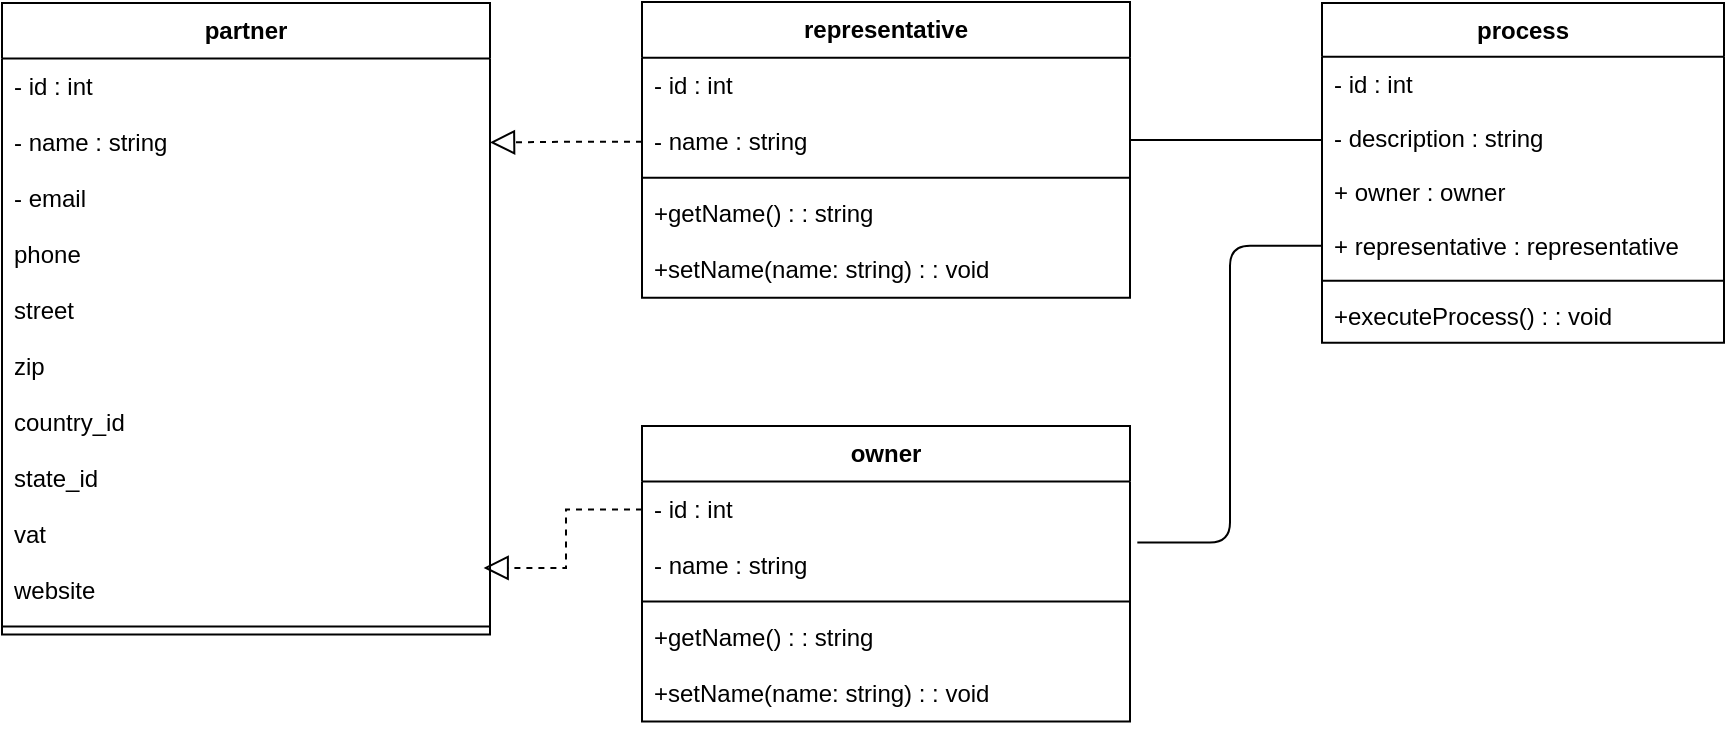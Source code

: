 <mxfile version="24.7.17">
  <diagram name="Página-1" id="z8ZqZKeRkL3LMEg_qemt">
    <mxGraphModel dx="714" dy="422" grid="1" gridSize="10" guides="1" tooltips="1" connect="1" arrows="1" fold="1" page="1" pageScale="1" pageWidth="827" pageHeight="1169" math="0" shadow="0">
      <root>
        <mxCell id="0" />
        <mxCell id="1" parent="0" />
        <mxCell id="2" value="representative" style="swimlane;fontStyle=1;align=center;verticalAlign=top;childLayout=stackLayout;horizontal=1;startSize=27.8;horizontalStack=0;resizeParent=1;resizeParentMax=0;resizeLast=0;collapsible=0;marginBottom=0;" parent="1" vertex="1">
          <mxGeometry x="350" y="238.05" width="244" height="147.8" as="geometry" />
        </mxCell>
        <mxCell id="3" value="- id : int" style="text;strokeColor=none;fillColor=none;align=left;verticalAlign=top;spacingLeft=4;spacingRight=4;overflow=hidden;rotatable=0;points=[[0,0.5],[1,0.5]];portConstraint=eastwest;" parent="2" vertex="1">
          <mxGeometry y="27.8" width="244" height="28" as="geometry" />
        </mxCell>
        <mxCell id="4" value="- name : string" style="text;strokeColor=none;fillColor=none;align=left;verticalAlign=top;spacingLeft=4;spacingRight=4;overflow=hidden;rotatable=0;points=[[0,0.5],[1,0.5]];portConstraint=eastwest;" parent="2" vertex="1">
          <mxGeometry y="55.8" width="244" height="28" as="geometry" />
        </mxCell>
        <mxCell id="5" style="line;strokeWidth=1;fillColor=none;align=left;verticalAlign=middle;spacingTop=-1;spacingLeft=3;spacingRight=3;rotatable=0;labelPosition=right;points=[];portConstraint=eastwest;strokeColor=inherit;" parent="2" vertex="1">
          <mxGeometry y="83.8" width="244" height="8" as="geometry" />
        </mxCell>
        <mxCell id="6" value="+getName() : : string" style="text;strokeColor=none;fillColor=none;align=left;verticalAlign=top;spacingLeft=4;spacingRight=4;overflow=hidden;rotatable=0;points=[[0,0.5],[1,0.5]];portConstraint=eastwest;" parent="2" vertex="1">
          <mxGeometry y="91.8" width="244" height="28" as="geometry" />
        </mxCell>
        <mxCell id="7" value="+setName(name: string) : : void" style="text;strokeColor=none;fillColor=none;align=left;verticalAlign=top;spacingLeft=4;spacingRight=4;overflow=hidden;rotatable=0;points=[[0,0.5],[1,0.5]];portConstraint=eastwest;" parent="2" vertex="1">
          <mxGeometry y="119.8" width="244" height="28" as="geometry" />
        </mxCell>
        <mxCell id="8" value="owner" style="swimlane;fontStyle=1;align=center;verticalAlign=top;childLayout=stackLayout;horizontal=1;startSize=27.8;horizontalStack=0;resizeParent=1;resizeParentMax=0;resizeLast=0;collapsible=0;marginBottom=0;" parent="1" vertex="1">
          <mxGeometry x="350" y="450.0" width="244" height="147.8" as="geometry" />
        </mxCell>
        <mxCell id="9" value="- id : int" style="text;strokeColor=none;fillColor=none;align=left;verticalAlign=top;spacingLeft=4;spacingRight=4;overflow=hidden;rotatable=0;points=[[0,0.5],[1,0.5]];portConstraint=eastwest;" parent="8" vertex="1">
          <mxGeometry y="27.8" width="244" height="28" as="geometry" />
        </mxCell>
        <mxCell id="10" value="- name : string" style="text;strokeColor=none;fillColor=none;align=left;verticalAlign=top;spacingLeft=4;spacingRight=4;overflow=hidden;rotatable=0;points=[[0,0.5],[1,0.5]];portConstraint=eastwest;" parent="8" vertex="1">
          <mxGeometry y="55.8" width="244" height="28" as="geometry" />
        </mxCell>
        <mxCell id="11" style="line;strokeWidth=1;fillColor=none;align=left;verticalAlign=middle;spacingTop=-1;spacingLeft=3;spacingRight=3;rotatable=0;labelPosition=right;points=[];portConstraint=eastwest;strokeColor=inherit;" parent="8" vertex="1">
          <mxGeometry y="83.8" width="244" height="8" as="geometry" />
        </mxCell>
        <mxCell id="12" value="+getName() : : string" style="text;strokeColor=none;fillColor=none;align=left;verticalAlign=top;spacingLeft=4;spacingRight=4;overflow=hidden;rotatable=0;points=[[0,0.5],[1,0.5]];portConstraint=eastwest;" parent="8" vertex="1">
          <mxGeometry y="91.8" width="244" height="28" as="geometry" />
        </mxCell>
        <mxCell id="13" value="+setName(name: string) : : void" style="text;strokeColor=none;fillColor=none;align=left;verticalAlign=top;spacingLeft=4;spacingRight=4;overflow=hidden;rotatable=0;points=[[0,0.5],[1,0.5]];portConstraint=eastwest;" parent="8" vertex="1">
          <mxGeometry y="119.8" width="244" height="28" as="geometry" />
        </mxCell>
        <mxCell id="14" value="partner" style="swimlane;fontStyle=1;align=center;verticalAlign=top;childLayout=stackLayout;horizontal=1;startSize=27.8;horizontalStack=0;resizeParent=1;resizeParentMax=0;resizeLast=0;collapsible=0;marginBottom=0;strokeColor=#000000;" parent="1" vertex="1">
          <mxGeometry x="30" y="238.45" width="244" height="315.8" as="geometry" />
        </mxCell>
        <mxCell id="15" value="- id : int" style="text;strokeColor=none;fillColor=none;align=left;verticalAlign=top;spacingLeft=4;spacingRight=4;overflow=hidden;rotatable=0;points=[[0,0.5],[1,0.5]];portConstraint=eastwest;" parent="14" vertex="1">
          <mxGeometry y="27.8" width="244" height="28" as="geometry" />
        </mxCell>
        <mxCell id="16" value="- name : string" style="text;strokeColor=none;fillColor=none;align=left;verticalAlign=top;spacingLeft=4;spacingRight=4;overflow=hidden;rotatable=0;points=[[0,0.5],[1,0.5]];portConstraint=eastwest;" parent="14" vertex="1">
          <mxGeometry y="55.8" width="244" height="28" as="geometry" />
        </mxCell>
        <mxCell id="Yq3_FRMGB36kNzWQiq1j-37" value="- email" style="text;strokeColor=none;fillColor=none;align=left;verticalAlign=top;spacingLeft=4;spacingRight=4;overflow=hidden;rotatable=0;points=[[0,0.5],[1,0.5]];portConstraint=eastwest;" vertex="1" parent="14">
          <mxGeometry y="83.8" width="244" height="28" as="geometry" />
        </mxCell>
        <mxCell id="Yq3_FRMGB36kNzWQiq1j-38" value="phone" style="text;strokeColor=none;fillColor=none;align=left;verticalAlign=top;spacingLeft=4;spacingRight=4;overflow=hidden;rotatable=0;points=[[0,0.5],[1,0.5]];portConstraint=eastwest;" vertex="1" parent="14">
          <mxGeometry y="111.8" width="244" height="28" as="geometry" />
        </mxCell>
        <mxCell id="Yq3_FRMGB36kNzWQiq1j-39" value="street" style="text;strokeColor=none;fillColor=none;align=left;verticalAlign=top;spacingLeft=4;spacingRight=4;overflow=hidden;rotatable=0;points=[[0,0.5],[1,0.5]];portConstraint=eastwest;" vertex="1" parent="14">
          <mxGeometry y="139.8" width="244" height="28" as="geometry" />
        </mxCell>
        <mxCell id="Yq3_FRMGB36kNzWQiq1j-41" value="zip" style="text;strokeColor=none;fillColor=none;align=left;verticalAlign=top;spacingLeft=4;spacingRight=4;overflow=hidden;rotatable=0;points=[[0,0.5],[1,0.5]];portConstraint=eastwest;" vertex="1" parent="14">
          <mxGeometry y="167.8" width="244" height="28" as="geometry" />
        </mxCell>
        <mxCell id="Yq3_FRMGB36kNzWQiq1j-43" value="country_id" style="text;strokeColor=none;fillColor=none;align=left;verticalAlign=top;spacingLeft=4;spacingRight=4;overflow=hidden;rotatable=0;points=[[0,0.5],[1,0.5]];portConstraint=eastwest;" vertex="1" parent="14">
          <mxGeometry y="195.8" width="244" height="28" as="geometry" />
        </mxCell>
        <mxCell id="Yq3_FRMGB36kNzWQiq1j-44" value="state_id " style="text;strokeColor=none;fillColor=none;align=left;verticalAlign=top;spacingLeft=4;spacingRight=4;overflow=hidden;rotatable=0;points=[[0,0.5],[1,0.5]];portConstraint=eastwest;" vertex="1" parent="14">
          <mxGeometry y="223.8" width="244" height="28" as="geometry" />
        </mxCell>
        <mxCell id="Yq3_FRMGB36kNzWQiq1j-42" value="vat" style="text;strokeColor=none;fillColor=none;align=left;verticalAlign=top;spacingLeft=4;spacingRight=4;overflow=hidden;rotatable=0;points=[[0,0.5],[1,0.5]];portConstraint=eastwest;" vertex="1" parent="14">
          <mxGeometry y="251.8" width="244" height="28" as="geometry" />
        </mxCell>
        <mxCell id="Yq3_FRMGB36kNzWQiq1j-40" value="website" style="text;strokeColor=none;fillColor=none;align=left;verticalAlign=top;spacingLeft=4;spacingRight=4;overflow=hidden;rotatable=0;points=[[0,0.5],[1,0.5]];portConstraint=eastwest;" vertex="1" parent="14">
          <mxGeometry y="279.8" width="244" height="28" as="geometry" />
        </mxCell>
        <mxCell id="17" style="line;strokeWidth=1;fillColor=none;align=left;verticalAlign=middle;spacingTop=-1;spacingLeft=3;spacingRight=3;rotatable=0;labelPosition=right;points=[];portConstraint=eastwest;strokeColor=inherit;" parent="14" vertex="1">
          <mxGeometry y="307.8" width="244" height="8" as="geometry" />
        </mxCell>
        <mxCell id="Yq3_FRMGB36kNzWQiq1j-35" value="" style="edgeStyle=elbowEdgeStyle;rounded=0;orthogonalLoop=1;jettySize=auto;html=1;endArrow=none;endFill=0;exitX=0;exitY=0.913;exitDx=0;exitDy=0;exitPerimeter=0;entryX=1;entryY=1.089;entryDx=0;entryDy=0;entryPerimeter=0;elbow=vertical;" edge="1" parent="1" source="21" target="4">
          <mxGeometry relative="1" as="geometry" />
        </mxCell>
        <mxCell id="20" value="process" style="swimlane;fontStyle=1;align=center;verticalAlign=top;childLayout=stackLayout;horizontal=1;startSize=26.9;horizontalStack=0;resizeParent=1;resizeParentMax=0;resizeLast=0;collapsible=0;marginBottom=0;" parent="1" vertex="1">
          <mxGeometry x="690" y="238.45" width="201" height="169.9" as="geometry" />
        </mxCell>
        <mxCell id="21" value="- id : int" style="text;strokeColor=none;fillColor=none;align=left;verticalAlign=top;spacingLeft=4;spacingRight=4;overflow=hidden;rotatable=0;points=[[0,0.5],[1,0.5]];portConstraint=eastwest;" parent="20" vertex="1">
          <mxGeometry y="26.9" width="201" height="27" as="geometry" />
        </mxCell>
        <mxCell id="22" value="- description : string" style="text;strokeColor=none;fillColor=none;align=left;verticalAlign=top;spacingLeft=4;spacingRight=4;overflow=hidden;rotatable=0;points=[[0,0.5],[1,0.5]];portConstraint=eastwest;" parent="20" vertex="1">
          <mxGeometry y="53.9" width="201" height="27" as="geometry" />
        </mxCell>
        <mxCell id="23" value="+ owner : owner" style="text;strokeColor=none;fillColor=none;align=left;verticalAlign=top;spacingLeft=4;spacingRight=4;overflow=hidden;rotatable=0;points=[[0,0.5],[1,0.5]];portConstraint=eastwest;" parent="20" vertex="1">
          <mxGeometry y="80.9" width="201" height="27" as="geometry" />
        </mxCell>
        <mxCell id="24" value="+ representative : representative" style="text;strokeColor=none;fillColor=none;align=left;verticalAlign=top;spacingLeft=4;spacingRight=4;overflow=hidden;rotatable=0;points=[[0,0.5],[1,0.5]];portConstraint=eastwest;" parent="20" vertex="1">
          <mxGeometry y="107.9" width="201" height="27" as="geometry" />
        </mxCell>
        <mxCell id="25" style="line;strokeWidth=1;fillColor=none;align=left;verticalAlign=middle;spacingTop=-1;spacingLeft=3;spacingRight=3;rotatable=0;labelPosition=right;points=[];portConstraint=eastwest;strokeColor=inherit;" parent="20" vertex="1">
          <mxGeometry y="134.9" width="201" height="8" as="geometry" />
        </mxCell>
        <mxCell id="26" value="+executeProcess() : : void" style="text;strokeColor=none;fillColor=none;align=left;verticalAlign=top;spacingLeft=4;spacingRight=4;overflow=hidden;rotatable=0;points=[[0,0.5],[1,0.5]];portConstraint=eastwest;" parent="20" vertex="1">
          <mxGeometry y="142.9" width="201" height="27" as="geometry" />
        </mxCell>
        <mxCell id="29" value="" style="startArrow=none;endArrow=none;exitX=0;exitY=0.5;entryX=1.015;entryY=0.088;exitDx=0;exitDy=0;entryDx=0;entryDy=0;entryPerimeter=0;edgeStyle=elbowEdgeStyle;rounded=1;curved=0;" parent="1" source="24" target="10" edge="1">
          <mxGeometry relative="1" as="geometry" />
        </mxCell>
        <mxCell id="Yq3_FRMGB36kNzWQiq1j-30" value="" style="edgeStyle=orthogonalEdgeStyle;rounded=0;orthogonalLoop=1;jettySize=auto;html=1;endArrow=block;endFill=0;sourcePerimeterSpacing=0;targetPerimeterSpacing=0;endSize=10;startSize=6;dashed=1;entryX=1;entryY=0.5;entryDx=0;entryDy=0;" edge="1" parent="1" source="4" target="16">
          <mxGeometry relative="1" as="geometry">
            <mxPoint x="274.0" y="540.296" as="targetPoint" />
          </mxGeometry>
        </mxCell>
        <mxCell id="Yq3_FRMGB36kNzWQiq1j-33" style="edgeStyle=orthogonalEdgeStyle;rounded=0;orthogonalLoop=1;jettySize=auto;html=1;entryX=0.987;entryY=0.097;entryDx=0;entryDy=0;endArrow=block;endFill=0;endSize=10;dashed=1;entryPerimeter=0;" edge="1" parent="1" source="9" target="Yq3_FRMGB36kNzWQiq1j-40">
          <mxGeometry relative="1" as="geometry">
            <mxPoint x="274.0" y="568.25" as="targetPoint" />
          </mxGeometry>
        </mxCell>
      </root>
    </mxGraphModel>
  </diagram>
</mxfile>
